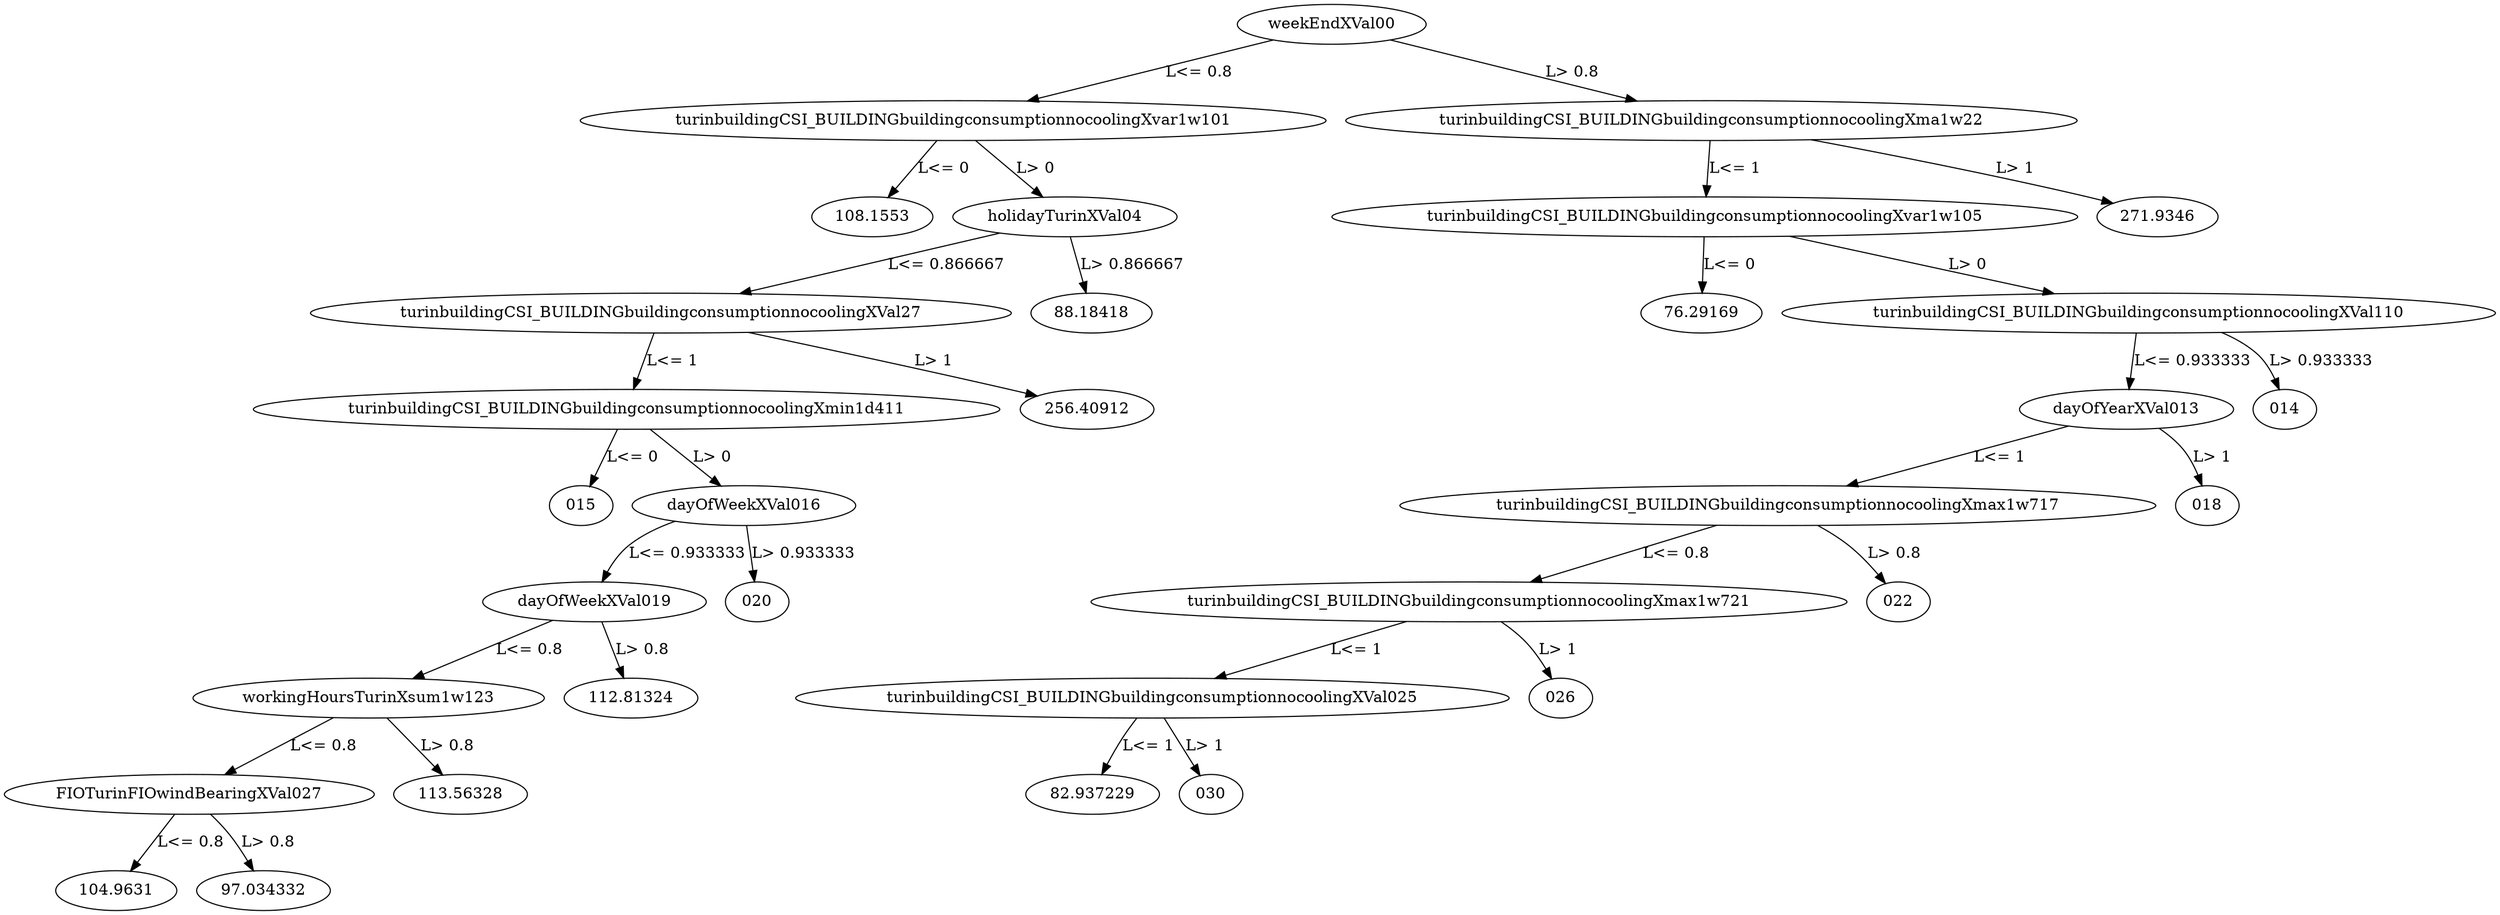 digraph dt_fig {
	weekEndXVal00 -> turinbuildingCSI_BUILDINGbuildingconsumptionnocoolingXvar1w101 [label="L<= 0.8"];
	weekEndXVal00 -> turinbuildingCSI_BUILDINGbuildingconsumptionnocoolingXma1w22 [label="L> 0.8"];
	turinbuildingCSI_BUILDINGbuildingconsumptionnocoolingXvar1w101 -> "108.1553" [label="L<= 0"];
	turinbuildingCSI_BUILDINGbuildingconsumptionnocoolingXvar1w101 -> holidayTurinXVal04 [label="L> 0"];
	turinbuildingCSI_BUILDINGbuildingconsumptionnocoolingXma1w22 -> turinbuildingCSI_BUILDINGbuildingconsumptionnocoolingXvar1w105 [label="L<= 1"];
	turinbuildingCSI_BUILDINGbuildingconsumptionnocoolingXma1w22 -> "271.9346" [label="L> 1"];
	holidayTurinXVal04 -> turinbuildingCSI_BUILDINGbuildingconsumptionnocoolingXVal27 [label="L<= 0.866667"];
	holidayTurinXVal04 -> "88.18418" [label="L> 0.866667"];
	turinbuildingCSI_BUILDINGbuildingconsumptionnocoolingXvar1w105 -> "76.29169" [label="L<= 0"];
	turinbuildingCSI_BUILDINGbuildingconsumptionnocoolingXvar1w105 -> turinbuildingCSI_BUILDINGbuildingconsumptionnocoolingXVal110 [label="L> 0"];
	turinbuildingCSI_BUILDINGbuildingconsumptionnocoolingXVal27 -> turinbuildingCSI_BUILDINGbuildingconsumptionnocoolingXmin1d411 [label="L<= 1"];
	turinbuildingCSI_BUILDINGbuildingconsumptionnocoolingXVal27 -> "256.40912" [label="L> 1"];
	turinbuildingCSI_BUILDINGbuildingconsumptionnocoolingXVal110 -> dayOfYearXVal013 [label="L<= 0.933333"];
	turinbuildingCSI_BUILDINGbuildingconsumptionnocoolingXVal110 -> "014" [label="L> 0.933333"];
	turinbuildingCSI_BUILDINGbuildingconsumptionnocoolingXmin1d411 -> "015" [label="L<= 0"];
	turinbuildingCSI_BUILDINGbuildingconsumptionnocoolingXmin1d411 -> dayOfWeekXVal016 [label="L> 0"];
	dayOfYearXVal013 -> turinbuildingCSI_BUILDINGbuildingconsumptionnocoolingXmax1w717 [label="L<= 1"];
	dayOfYearXVal013 -> "018" [label="L> 1"];
	dayOfWeekXVal016 -> dayOfWeekXVal019 [label="L<= 0.933333"];
	dayOfWeekXVal016 -> "020" [label="L> 0.933333"];
	turinbuildingCSI_BUILDINGbuildingconsumptionnocoolingXmax1w717 -> turinbuildingCSI_BUILDINGbuildingconsumptionnocoolingXmax1w721 [label="L<= 0.8"];
	turinbuildingCSI_BUILDINGbuildingconsumptionnocoolingXmax1w717 -> "022" [label="L> 0.8"];
	dayOfWeekXVal019 -> workingHoursTurinXsum1w123 [label="L<= 0.8"];
	dayOfWeekXVal019 -> "112.81324" [label="L> 0.8"];
	turinbuildingCSI_BUILDINGbuildingconsumptionnocoolingXmax1w721 -> turinbuildingCSI_BUILDINGbuildingconsumptionnocoolingXVal025 [label="L<= 1"];
	turinbuildingCSI_BUILDINGbuildingconsumptionnocoolingXmax1w721 -> "026" [label="L> 1"];
	workingHoursTurinXsum1w123 -> FIOTurinFIOwindBearingXVal027 [label="L<= 0.8"];
	workingHoursTurinXsum1w123 -> "113.56328" [label="L> 0.8"];
	turinbuildingCSI_BUILDINGbuildingconsumptionnocoolingXVal025 -> "82.937229" [label="L<= 1"];
	turinbuildingCSI_BUILDINGbuildingconsumptionnocoolingXVal025 -> "030" [label="L> 1"];
	FIOTurinFIOwindBearingXVal027 -> "104.9631" [label="L<= 0.8"];
	FIOTurinFIOwindBearingXVal027 -> "97.034332" [label="L> 0.8"];
}
